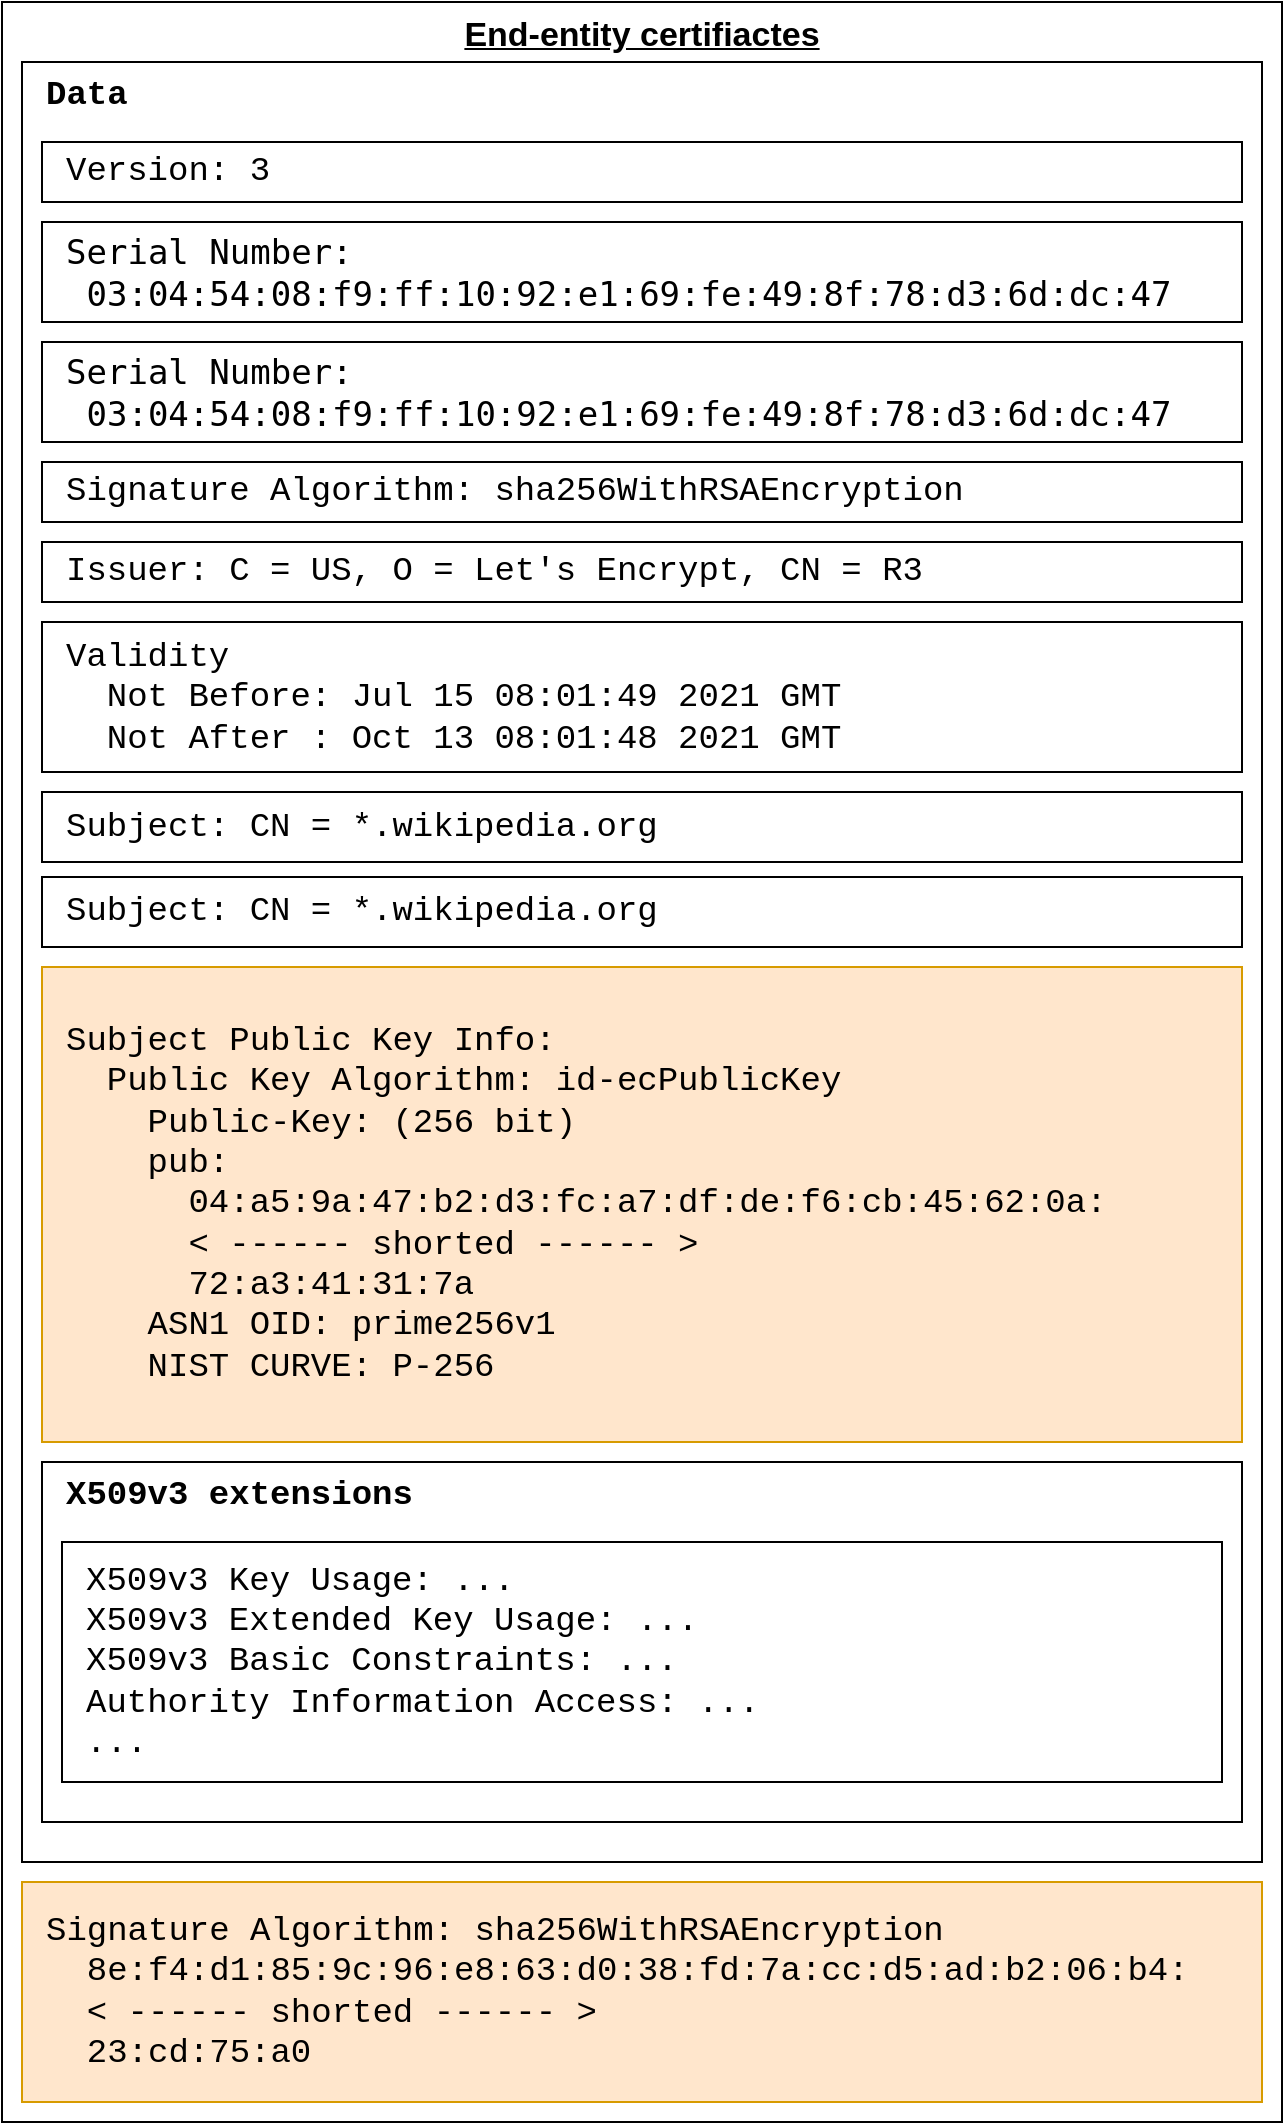 <mxfile version="15.8.7" type="github">
  <diagram id="AYF8uSMVZtptzka6-h01" name="Page-1">
    <mxGraphModel dx="2426" dy="1008" grid="1" gridSize="10" guides="1" tooltips="1" connect="1" arrows="1" fold="1" page="1" pageScale="1" pageWidth="827" pageHeight="1169" math="0" shadow="0">
      <root>
        <mxCell id="0" />
        <mxCell id="1" parent="0" />
        <mxCell id="SN2GV_WEW4cwPwz3yS0r-1" value="End-entity certifiactes" style="rounded=0;whiteSpace=wrap;html=1;verticalAlign=top;fontSize=17;align=center;fontStyle=5" vertex="1" parent="1">
          <mxGeometry x="40" y="40" width="640" height="1060" as="geometry" />
        </mxCell>
        <mxCell id="SN2GV_WEW4cwPwz3yS0r-2" value="Data" style="rounded=0;whiteSpace=wrap;html=1;fontSize=17;verticalAlign=top;fontFamily=Courier New;align=left;spacingLeft=10;fontStyle=1" vertex="1" parent="1">
          <mxGeometry x="50" y="70" width="620" height="900" as="geometry" />
        </mxCell>
        <mxCell id="SN2GV_WEW4cwPwz3yS0r-3" value="&lt;div&gt;Version: 3&lt;/div&gt;" style="rounded=0;whiteSpace=wrap;html=1;fontSize=17;fontFamily=Courier New;align=left;spacingLeft=10;" vertex="1" parent="1">
          <mxGeometry x="60" y="110" width="600" height="30" as="geometry" />
        </mxCell>
        <mxCell id="SN2GV_WEW4cwPwz3yS0r-11" value="&lt;pre&gt;Serial Number:&lt;br&gt; 03:04:54:08:f9:ff:10:92:e1:69:fe:49:8f:78:d3:6d:dc:47&lt;/pre&gt;" style="rounded=0;whiteSpace=wrap;html=1;fontSize=17;fontFamily=Courier New;align=left;spacingLeft=10;" vertex="1" parent="1">
          <mxGeometry x="60" y="150" width="600" height="50" as="geometry" />
        </mxCell>
        <mxCell id="SN2GV_WEW4cwPwz3yS0r-12" value="&lt;pre&gt;Serial Number:&lt;br&gt; 03:04:54:08:f9:ff:10:92:e1:69:fe:49:8f:78:d3:6d:dc:47&lt;/pre&gt;" style="rounded=0;whiteSpace=wrap;html=1;fontSize=17;fontFamily=Courier New;align=left;spacingLeft=10;" vertex="1" parent="1">
          <mxGeometry x="60" y="210" width="600" height="50" as="geometry" />
        </mxCell>
        <mxCell id="SN2GV_WEW4cwPwz3yS0r-13" value="Signature Algorithm: sha256WithRSAEncryption" style="rounded=0;whiteSpace=wrap;html=1;fontSize=17;fontFamily=Courier New;align=left;spacingLeft=10;" vertex="1" parent="1">
          <mxGeometry x="60" y="270" width="600" height="30" as="geometry" />
        </mxCell>
        <mxCell id="SN2GV_WEW4cwPwz3yS0r-15" value="Issuer: C = US, O = Let&#39;s Encrypt, CN = R3" style="rounded=0;whiteSpace=wrap;html=1;fontSize=17;fontFamily=Courier New;align=left;spacingLeft=10;" vertex="1" parent="1">
          <mxGeometry x="60" y="310" width="600" height="30" as="geometry" />
        </mxCell>
        <mxCell id="SN2GV_WEW4cwPwz3yS0r-16" value="Validity&lt;br&gt;&amp;nbsp; Not Before: Jul 15 08:01:49 2021 GMT&lt;br&gt;&amp;nbsp; Not After : Oct 13 08:01:48 2021 GMT" style="rounded=0;whiteSpace=wrap;html=1;fontSize=17;fontFamily=Courier New;align=left;spacingLeft=10;" vertex="1" parent="1">
          <mxGeometry x="60" y="350" width="600" height="75" as="geometry" />
        </mxCell>
        <mxCell id="SN2GV_WEW4cwPwz3yS0r-17" value="Subject: CN = *.wikipedia.org" style="rounded=0;whiteSpace=wrap;html=1;fontSize=17;fontFamily=Courier New;align=left;spacingLeft=10;" vertex="1" parent="1">
          <mxGeometry x="60" y="435" width="600" height="35" as="geometry" />
        </mxCell>
        <mxCell id="SN2GV_WEW4cwPwz3yS0r-18" value="Subject: CN = *.wikipedia.org" style="rounded=0;whiteSpace=wrap;html=1;fontSize=17;fontFamily=Courier New;align=left;spacingLeft=10;" vertex="1" parent="1">
          <mxGeometry x="60" y="477.5" width="600" height="35" as="geometry" />
        </mxCell>
        <mxCell id="SN2GV_WEW4cwPwz3yS0r-19" value="Subject Public Key Info:&lt;br&gt;&amp;nbsp; Public Key Algorithm: id-ecPublicKey&lt;br&gt;&amp;nbsp;&amp;nbsp; &amp;nbsp;Public-Key: (256 bit)&lt;br&gt;&amp;nbsp;&amp;nbsp; &amp;nbsp;pub:&lt;br&gt;&amp;nbsp;&amp;nbsp; &amp;nbsp;&amp;nbsp; 04:a5:9a:47:b2:d3:fc:a7:df:de:f6:cb:45:62:0a:&lt;br&gt;&lt;div&gt;&amp;nbsp;&amp;nbsp;&amp;nbsp;&amp;nbsp;&amp;nbsp; &amp;lt; ------ shorted ------ &amp;gt;&lt;/div&gt;&lt;div&gt;&amp;nbsp;&amp;nbsp; &amp;nbsp;&amp;nbsp; 72:a3:41:31:7a&lt;/div&gt;&amp;nbsp;&amp;nbsp; &amp;nbsp;ASN1 OID: prime256v1&lt;br&gt;&amp;nbsp;&amp;nbsp; &amp;nbsp;NIST CURVE: P-256" style="rounded=0;whiteSpace=wrap;html=1;fontSize=17;fontFamily=Courier New;align=left;spacingLeft=10;fillColor=#ffe6cc;strokeColor=#d79b00;" vertex="1" parent="1">
          <mxGeometry x="60" y="522.5" width="600" height="237.5" as="geometry" />
        </mxCell>
        <mxCell id="SN2GV_WEW4cwPwz3yS0r-20" value="&lt;div&gt;X509v3 extensions&lt;/div&gt;" style="rounded=0;whiteSpace=wrap;html=1;labelBackgroundColor=#FFFFFF;fontFamily=Courier New;fontSize=17;fontColor=default;verticalAlign=top;align=left;spacingLeft=10;fontStyle=1" vertex="1" parent="1">
          <mxGeometry x="60" y="770" width="600" height="180" as="geometry" />
        </mxCell>
        <mxCell id="SN2GV_WEW4cwPwz3yS0r-21" value="&lt;div&gt;X509v3 Key Usage: ...&lt;/div&gt;&lt;div&gt;X509v3 Extended Key Usage: ...&lt;br&gt;&lt;/div&gt;&lt;div&gt; X509v3 Basic Constraints: ...&lt;/div&gt;&lt;div&gt;Authority Information Access: ...&lt;br&gt;&lt;/div&gt;&lt;div&gt;...&lt;br&gt;&lt;/div&gt;" style="rounded=0;whiteSpace=wrap;html=1;fontSize=17;fontFamily=Courier New;align=left;spacingLeft=10;" vertex="1" parent="1">
          <mxGeometry x="70" y="810" width="580" height="120" as="geometry" />
        </mxCell>
        <mxCell id="SN2GV_WEW4cwPwz3yS0r-22" value="Signature Algorithm: sha256WithRSAEncryption&lt;br&gt;&amp;nbsp; 8e:f4:d1:85:9c:96:e8:63:d0:38:fd:7a:cc:d5:ad:b2:06:b4:&lt;br&gt;&amp;nbsp; &amp;lt; ------ shorted ------ &amp;gt;&lt;br&gt;&amp;nbsp; 23:cd:75:a0" style="rounded=0;whiteSpace=wrap;html=1;fontSize=17;fontFamily=Courier New;align=left;spacingLeft=10;fillColor=#ffe6cc;strokeColor=#d79b00;" vertex="1" parent="1">
          <mxGeometry x="50" y="980" width="620" height="110" as="geometry" />
        </mxCell>
      </root>
    </mxGraphModel>
  </diagram>
</mxfile>
